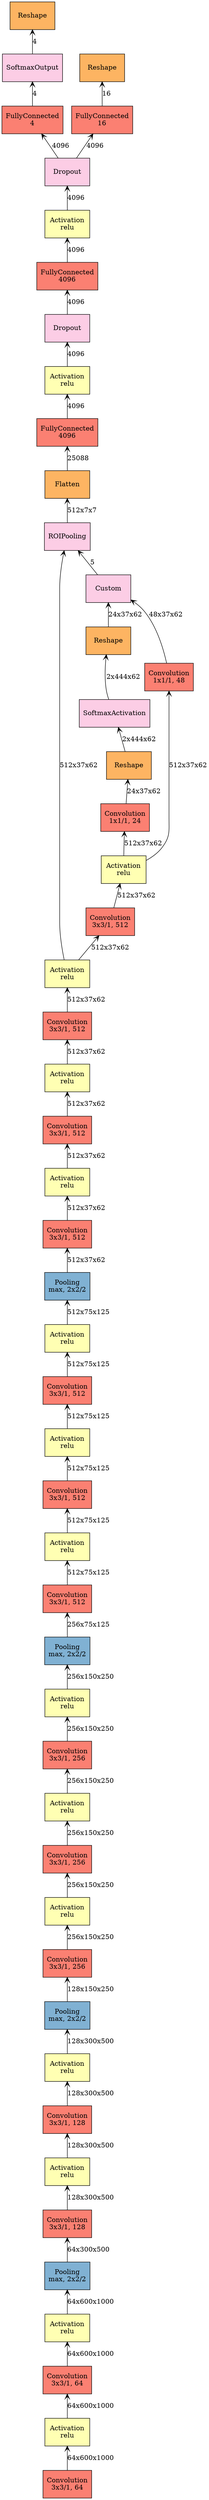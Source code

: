 digraph plot {
	conv1_1 [label="Convolution\n3x3/1, 64" fillcolor="#fb8072" fixedsize=false height=0.8034 shape=rect style=filled width=1.3]
	relu1_1 [label="Activation\nrelu" fillcolor="#ffffb3" fixedsize=false height=0.8034 shape=rect style=filled width=1.3]
	conv1_2 [label="Convolution\n3x3/1, 64" fillcolor="#fb8072" fixedsize=false height=0.8034 shape=rect style=filled width=1.3]
	relu1_2 [label="Activation\nrelu" fillcolor="#ffffb3" fixedsize=false height=0.8034 shape=rect style=filled width=1.3]
	pool1 [label="Pooling\nmax, 2x2/2" fillcolor="#80b1d3" fixedsize=false height=0.8034 shape=rect style=filled width=1.3]
	conv2_1 [label="Convolution\n3x3/1, 128" fillcolor="#fb8072" fixedsize=false height=0.8034 shape=rect style=filled width=1.3]
	relu2_1 [label="Activation\nrelu" fillcolor="#ffffb3" fixedsize=false height=0.8034 shape=rect style=filled width=1.3]
	conv2_2 [label="Convolution\n3x3/1, 128" fillcolor="#fb8072" fixedsize=false height=0.8034 shape=rect style=filled width=1.3]
	relu2_2 [label="Activation\nrelu" fillcolor="#ffffb3" fixedsize=false height=0.8034 shape=rect style=filled width=1.3]
	pool2 [label="Pooling\nmax, 2x2/2" fillcolor="#80b1d3" fixedsize=false height=0.8034 shape=rect style=filled width=1.3]
	conv3_1 [label="Convolution\n3x3/1, 256" fillcolor="#fb8072" fixedsize=false height=0.8034 shape=rect style=filled width=1.3]
	relu3_1 [label="Activation\nrelu" fillcolor="#ffffb3" fixedsize=false height=0.8034 shape=rect style=filled width=1.3]
	conv3_2 [label="Convolution\n3x3/1, 256" fillcolor="#fb8072" fixedsize=false height=0.8034 shape=rect style=filled width=1.3]
	relu3_2 [label="Activation\nrelu" fillcolor="#ffffb3" fixedsize=false height=0.8034 shape=rect style=filled width=1.3]
	conv3_3 [label="Convolution\n3x3/1, 256" fillcolor="#fb8072" fixedsize=false height=0.8034 shape=rect style=filled width=1.3]
	relu3_3 [label="Activation\nrelu" fillcolor="#ffffb3" fixedsize=false height=0.8034 shape=rect style=filled width=1.3]
	pool3 [label="Pooling\nmax, 2x2/2" fillcolor="#80b1d3" fixedsize=false height=0.8034 shape=rect style=filled width=1.3]
	conv4_1 [label="Convolution\n3x3/1, 512" fillcolor="#fb8072" fixedsize=false height=0.8034 shape=rect style=filled width=1.3]
	relu4_1 [label="Activation\nrelu" fillcolor="#ffffb3" fixedsize=false height=0.8034 shape=rect style=filled width=1.3]
	conv4_2 [label="Convolution\n3x3/1, 512" fillcolor="#fb8072" fixedsize=false height=0.8034 shape=rect style=filled width=1.3]
	relu4_2 [label="Activation\nrelu" fillcolor="#ffffb3" fixedsize=false height=0.8034 shape=rect style=filled width=1.3]
	conv4_3 [label="Convolution\n3x3/1, 512" fillcolor="#fb8072" fixedsize=false height=0.8034 shape=rect style=filled width=1.3]
	relu4_3 [label="Activation\nrelu" fillcolor="#ffffb3" fixedsize=false height=0.8034 shape=rect style=filled width=1.3]
	pool4 [label="Pooling\nmax, 2x2/2" fillcolor="#80b1d3" fixedsize=false height=0.8034 shape=rect style=filled width=1.3]
	conv5_1 [label="Convolution\n3x3/1, 512" fillcolor="#fb8072" fixedsize=false height=0.8034 shape=rect style=filled width=1.3]
	relu5_1 [label="Activation\nrelu" fillcolor="#ffffb3" fixedsize=false height=0.8034 shape=rect style=filled width=1.3]
	conv5_2 [label="Convolution\n3x3/1, 512" fillcolor="#fb8072" fixedsize=false height=0.8034 shape=rect style=filled width=1.3]
	relu5_2 [label="Activation\nrelu" fillcolor="#ffffb3" fixedsize=false height=0.8034 shape=rect style=filled width=1.3]
	conv5_3 [label="Convolution\n3x3/1, 512" fillcolor="#fb8072" fixedsize=false height=0.8034 shape=rect style=filled width=1.3]
	relu5_3 [label="Activation\nrelu" fillcolor="#ffffb3" fixedsize=false height=0.8034 shape=rect style=filled width=1.3]
	rpn_conv_3x3 [label="Convolution\n3x3/1, 512" fillcolor="#fb8072" fixedsize=false height=0.8034 shape=rect style=filled width=1.3]
	rpn_relu [label="Activation\nrelu" fillcolor="#ffffb3" fixedsize=false height=0.8034 shape=rect style=filled width=1.3]
	rpn_cls_score [label="Convolution\n1x1/1, 24" fillcolor="#fb8072" fixedsize=false height=0.8034 shape=rect style=filled width=1.3]
	rpn_cls_score_reshape [label=Reshape fillcolor="#fdb462" fixedsize=false height=0.8034 shape=rect style=filled width=1.3]
	rpn_cls_prob [label=SoftmaxActivation fillcolor="#fccde5" fixedsize=false height=0.8034 shape=rect style=filled width=1.3]
	rpn_cls_prob_reshape [label=Reshape fillcolor="#fdb462" fixedsize=false height=0.8034 shape=rect style=filled width=1.3]
	rpn_bbox_pred [label="Convolution\n1x1/1, 48" fillcolor="#fb8072" fixedsize=false height=0.8034 shape=rect style=filled width=1.3]
	rois [label=Custom fillcolor="#fccde5" fixedsize=false height=0.8034 shape=rect style=filled width=1.3]
	roi_pool5 [label=ROIPooling fillcolor="#fccde5" fixedsize=false height=0.8034 shape=rect style=filled width=1.3]
	flatten [label=Flatten fillcolor="#fdb462" fixedsize=false height=0.8034 shape=rect style=filled width=1.3]
	fc6 [label="FullyConnected\n4096" fillcolor="#fb8072" fixedsize=false height=0.8034 shape=rect style=filled width=1.3]
	relu6 [label="Activation\nrelu" fillcolor="#ffffb3" fixedsize=false height=0.8034 shape=rect style=filled width=1.3]
	drop6 [label=Dropout fillcolor="#fccde5" fixedsize=false height=0.8034 shape=rect style=filled width=1.3]
	fc7 [label="FullyConnected\n4096" fillcolor="#fb8072" fixedsize=false height=0.8034 shape=rect style=filled width=1.3]
	relu7 [label="Activation\nrelu" fillcolor="#ffffb3" fixedsize=false height=0.8034 shape=rect style=filled width=1.3]
	drop7 [label=Dropout fillcolor="#fccde5" fixedsize=false height=0.8034 shape=rect style=filled width=1.3]
	cls_score [label="FullyConnected\n4" fillcolor="#fb8072" fixedsize=false height=0.8034 shape=rect style=filled width=1.3]
	cls_prob [label=SoftmaxOutput fillcolor="#fccde5" fixedsize=false height=0.8034 shape=rect style=filled width=1.3]
	cls_prob_reshape [label=Reshape fillcolor="#fdb462" fixedsize=false height=0.8034 shape=rect style=filled width=1.3]
	bbox_pred [label="FullyConnected\n16" fillcolor="#fb8072" fixedsize=false height=0.8034 shape=rect style=filled width=1.3]
	bbox_pred_reshape [label=Reshape fillcolor="#fdb462" fixedsize=false height=0.8034 shape=rect style=filled width=1.3]
		relu1_1 -> conv1_1 [label="64x600x1000" arrowtail=open dir=back]
		conv1_2 -> relu1_1 [label="64x600x1000" arrowtail=open dir=back]
		relu1_2 -> conv1_2 [label="64x600x1000" arrowtail=open dir=back]
		pool1 -> relu1_2 [label="64x600x1000" arrowtail=open dir=back]
		conv2_1 -> pool1 [label="64x300x500" arrowtail=open dir=back]
		relu2_1 -> conv2_1 [label="128x300x500" arrowtail=open dir=back]
		conv2_2 -> relu2_1 [label="128x300x500" arrowtail=open dir=back]
		relu2_2 -> conv2_2 [label="128x300x500" arrowtail=open dir=back]
		pool2 -> relu2_2 [label="128x300x500" arrowtail=open dir=back]
		conv3_1 -> pool2 [label="128x150x250" arrowtail=open dir=back]
		relu3_1 -> conv3_1 [label="256x150x250" arrowtail=open dir=back]
		conv3_2 -> relu3_1 [label="256x150x250" arrowtail=open dir=back]
		relu3_2 -> conv3_2 [label="256x150x250" arrowtail=open dir=back]
		conv3_3 -> relu3_2 [label="256x150x250" arrowtail=open dir=back]
		relu3_3 -> conv3_3 [label="256x150x250" arrowtail=open dir=back]
		pool3 -> relu3_3 [label="256x150x250" arrowtail=open dir=back]
		conv4_1 -> pool3 [label="256x75x125" arrowtail=open dir=back]
		relu4_1 -> conv4_1 [label="512x75x125" arrowtail=open dir=back]
		conv4_2 -> relu4_1 [label="512x75x125" arrowtail=open dir=back]
		relu4_2 -> conv4_2 [label="512x75x125" arrowtail=open dir=back]
		conv4_3 -> relu4_2 [label="512x75x125" arrowtail=open dir=back]
		relu4_3 -> conv4_3 [label="512x75x125" arrowtail=open dir=back]
		pool4 -> relu4_3 [label="512x75x125" arrowtail=open dir=back]
		conv5_1 -> pool4 [label="512x37x62" arrowtail=open dir=back]
		relu5_1 -> conv5_1 [label="512x37x62" arrowtail=open dir=back]
		conv5_2 -> relu5_1 [label="512x37x62" arrowtail=open dir=back]
		relu5_2 -> conv5_2 [label="512x37x62" arrowtail=open dir=back]
		conv5_3 -> relu5_2 [label="512x37x62" arrowtail=open dir=back]
		relu5_3 -> conv5_3 [label="512x37x62" arrowtail=open dir=back]
		rpn_conv_3x3 -> relu5_3 [label="512x37x62" arrowtail=open dir=back]
		rpn_relu -> rpn_conv_3x3 [label="512x37x62" arrowtail=open dir=back]
		rpn_cls_score -> rpn_relu [label="512x37x62" arrowtail=open dir=back]
		rpn_cls_score_reshape -> rpn_cls_score [label="24x37x62" arrowtail=open dir=back]
		rpn_cls_prob -> rpn_cls_score_reshape [label="2x444x62" arrowtail=open dir=back]
		rpn_cls_prob_reshape -> rpn_cls_prob [label="2x444x62" arrowtail=open dir=back]
		rpn_bbox_pred -> rpn_relu [label="512x37x62" arrowtail=open dir=back]
		rois -> rpn_cls_prob_reshape [label="24x37x62" arrowtail=open dir=back]
		rois -> rpn_bbox_pred [label="48x37x62" arrowtail=open dir=back]
		roi_pool5 -> relu5_3 [label="512x37x62" arrowtail=open dir=back]
		roi_pool5 -> rois [label=5 arrowtail=open dir=back]
		flatten -> roi_pool5 [label="512x7x7" arrowtail=open dir=back]
		fc6 -> flatten [label=25088 arrowtail=open dir=back]
		relu6 -> fc6 [label=4096 arrowtail=open dir=back]
		drop6 -> relu6 [label=4096 arrowtail=open dir=back]
		fc7 -> drop6 [label=4096 arrowtail=open dir=back]
		relu7 -> fc7 [label=4096 arrowtail=open dir=back]
		drop7 -> relu7 [label=4096 arrowtail=open dir=back]
		cls_score -> drop7 [label=4096 arrowtail=open dir=back]
		cls_prob -> cls_score [label=4 arrowtail=open dir=back]
		cls_prob_reshape -> cls_prob [label=4 arrowtail=open dir=back]
		bbox_pred -> drop7 [label=4096 arrowtail=open dir=back]
		bbox_pred_reshape -> bbox_pred [label=16 arrowtail=open dir=back]
}